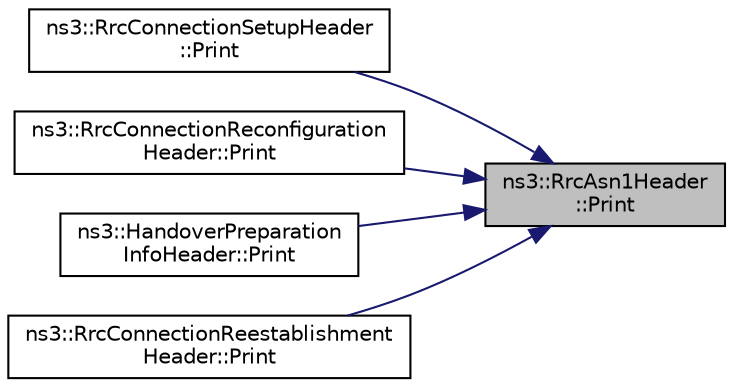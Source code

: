 digraph "ns3::RrcAsn1Header::Print"
{
 // LATEX_PDF_SIZE
  edge [fontname="Helvetica",fontsize="10",labelfontname="Helvetica",labelfontsize="10"];
  node [fontname="Helvetica",fontsize="10",shape=record];
  rankdir="RL";
  Node1 [label="ns3::RrcAsn1Header\l::Print",height=0.2,width=0.4,color="black", fillcolor="grey75", style="filled", fontcolor="black",tooltip="This function prints the object, for debugging purposes."];
  Node1 -> Node2 [dir="back",color="midnightblue",fontsize="10",style="solid",fontname="Helvetica"];
  Node2 [label="ns3::RrcConnectionSetupHeader\l::Print",height=0.2,width=0.4,color="black", fillcolor="white", style="filled",URL="$classns3_1_1_rrc_connection_setup_header.html#a350071ae2d66633d217038b9d8d1f640",tooltip="This function prints the object, for debugging purposes."];
  Node1 -> Node3 [dir="back",color="midnightblue",fontsize="10",style="solid",fontname="Helvetica"];
  Node3 [label="ns3::RrcConnectionReconfiguration\lHeader::Print",height=0.2,width=0.4,color="black", fillcolor="white", style="filled",URL="$classns3_1_1_rrc_connection_reconfiguration_header.html#aa82a560983d740a7cd1ef10255235fe0",tooltip="This function prints the object, for debugging purposes."];
  Node1 -> Node4 [dir="back",color="midnightblue",fontsize="10",style="solid",fontname="Helvetica"];
  Node4 [label="ns3::HandoverPreparation\lInfoHeader::Print",height=0.2,width=0.4,color="black", fillcolor="white", style="filled",URL="$classns3_1_1_handover_preparation_info_header.html#a01614c3fd35305c4ef617662767ae49a",tooltip="This function prints the object, for debugging purposes."];
  Node1 -> Node5 [dir="back",color="midnightblue",fontsize="10",style="solid",fontname="Helvetica"];
  Node5 [label="ns3::RrcConnectionReestablishment\lHeader::Print",height=0.2,width=0.4,color="black", fillcolor="white", style="filled",URL="$classns3_1_1_rrc_connection_reestablishment_header.html#aac858803657aa87131d6152dd32596fa",tooltip="This function prints the object, for debugging purposes."];
}
